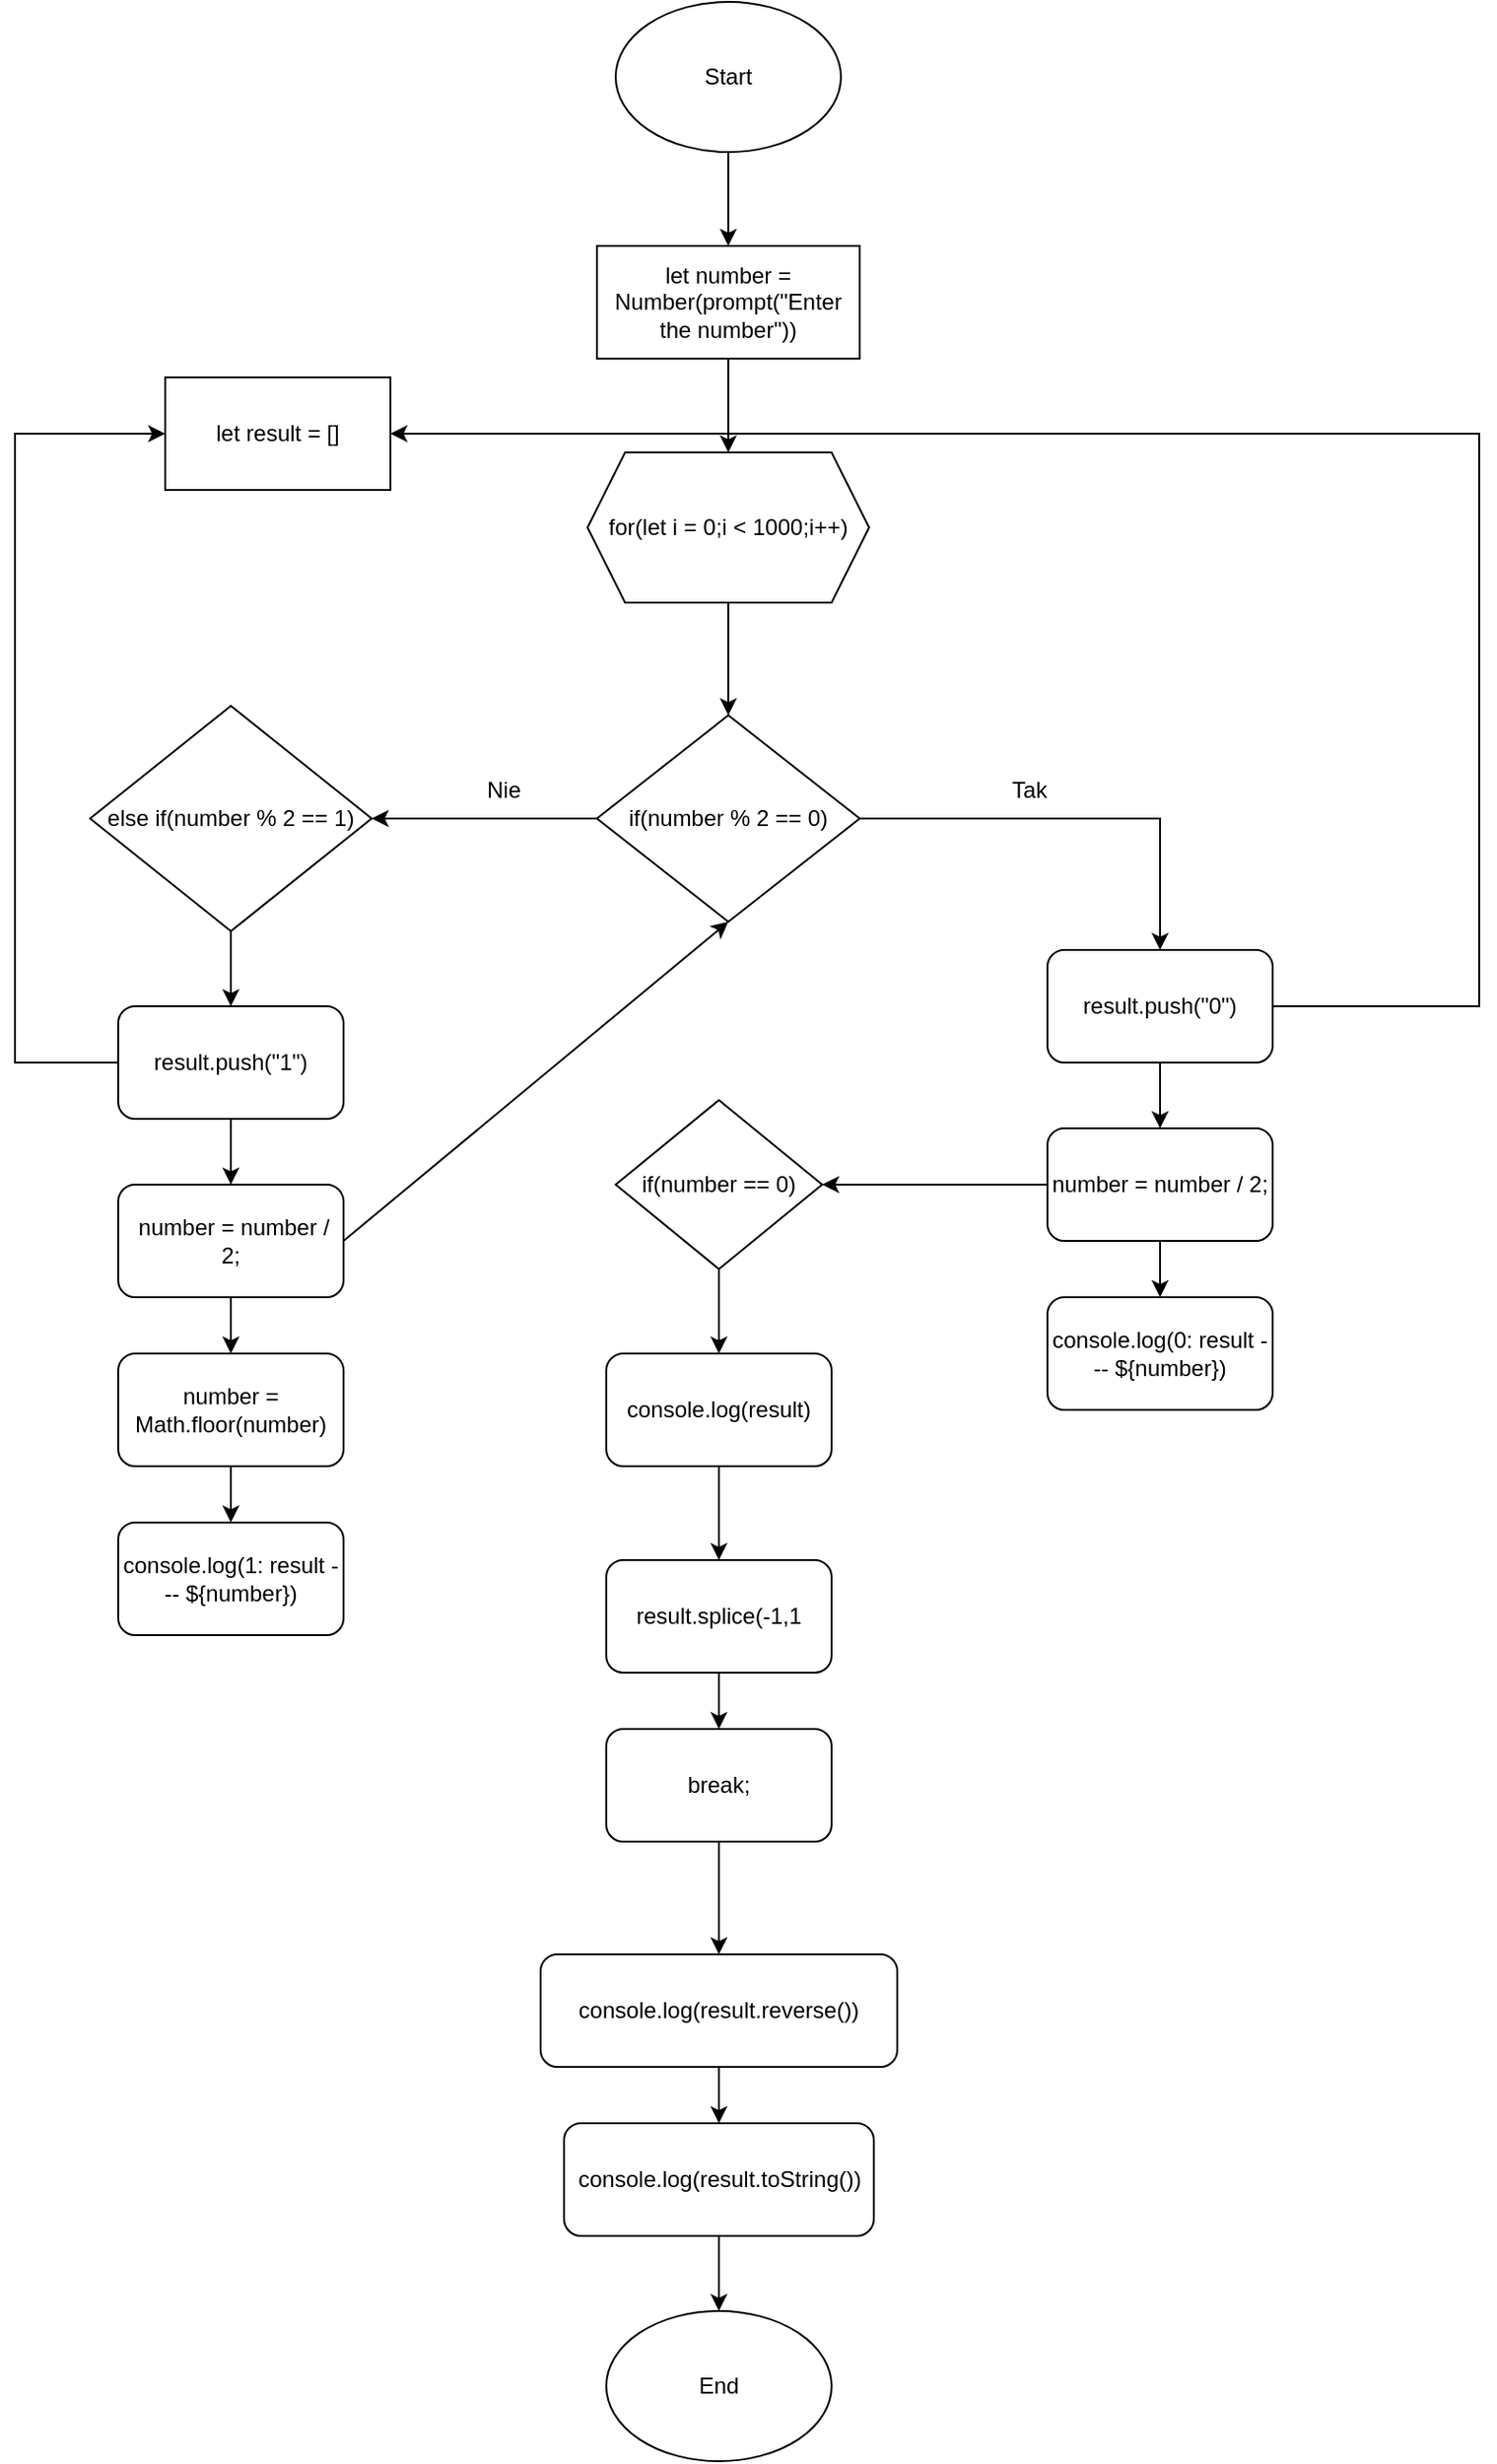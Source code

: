 <mxfile version="21.0.10" type="device"><diagram name="Страница 1" id="AditNojt7OMcmjd0ArQA"><mxGraphModel dx="1683" dy="917" grid="1" gridSize="10" guides="1" tooltips="1" connect="1" arrows="1" fold="1" page="1" pageScale="1" pageWidth="827" pageHeight="1169" math="0" shadow="0"><root><mxCell id="0"/><mxCell id="1" parent="0"/><mxCell id="AWAenI3JZbkFix13zL9x-1" value="Start&lt;br&gt;" style="ellipse;whiteSpace=wrap;html=1;" vertex="1" parent="1"><mxGeometry x="340" y="20" width="120" height="80" as="geometry"/></mxCell><mxCell id="AWAenI3JZbkFix13zL9x-2" value="let result = []" style="rounded=0;whiteSpace=wrap;html=1;" vertex="1" parent="1"><mxGeometry x="100" y="220" width="120" height="60" as="geometry"/></mxCell><mxCell id="AWAenI3JZbkFix13zL9x-3" value="let number = Number(prompt(&quot;Enter the number&quot;))" style="rounded=0;whiteSpace=wrap;html=1;" vertex="1" parent="1"><mxGeometry x="330" y="150" width="140" height="60" as="geometry"/></mxCell><mxCell id="AWAenI3JZbkFix13zL9x-4" value="" style="endArrow=classic;html=1;rounded=0;exitX=0.5;exitY=1;exitDx=0;exitDy=0;entryX=0.5;entryY=0;entryDx=0;entryDy=0;" edge="1" parent="1" source="AWAenI3JZbkFix13zL9x-1" target="AWAenI3JZbkFix13zL9x-3"><mxGeometry width="50" height="50" relative="1" as="geometry"><mxPoint x="390" y="300" as="sourcePoint"/><mxPoint x="440" y="250" as="targetPoint"/></mxGeometry></mxCell><mxCell id="AWAenI3JZbkFix13zL9x-5" value="for(let i = 0;i &amp;lt; 1000;i++)" style="shape=hexagon;perimeter=hexagonPerimeter2;whiteSpace=wrap;html=1;fixedSize=1;" vertex="1" parent="1"><mxGeometry x="325" y="260" width="150" height="80" as="geometry"/></mxCell><mxCell id="AWAenI3JZbkFix13zL9x-6" value="" style="endArrow=classic;html=1;rounded=0;exitX=0.5;exitY=1;exitDx=0;exitDy=0;entryX=0.5;entryY=0;entryDx=0;entryDy=0;" edge="1" parent="1" source="AWAenI3JZbkFix13zL9x-3" target="AWAenI3JZbkFix13zL9x-5"><mxGeometry width="50" height="50" relative="1" as="geometry"><mxPoint x="390" y="300" as="sourcePoint"/><mxPoint x="440" y="250" as="targetPoint"/></mxGeometry></mxCell><mxCell id="AWAenI3JZbkFix13zL9x-7" value="" style="endArrow=classic;html=1;rounded=0;exitX=0.5;exitY=1;exitDx=0;exitDy=0;" edge="1" parent="1" source="AWAenI3JZbkFix13zL9x-5" target="AWAenI3JZbkFix13zL9x-8"><mxGeometry width="50" height="50" relative="1" as="geometry"><mxPoint x="390" y="300" as="sourcePoint"/><mxPoint x="400" y="420" as="targetPoint"/></mxGeometry></mxCell><mxCell id="AWAenI3JZbkFix13zL9x-8" value="if(number % 2 == 0)" style="rhombus;whiteSpace=wrap;html=1;" vertex="1" parent="1"><mxGeometry x="330" y="400" width="140" height="110" as="geometry"/></mxCell><mxCell id="AWAenI3JZbkFix13zL9x-9" value="" style="endArrow=classic;html=1;rounded=0;exitX=0;exitY=0.5;exitDx=0;exitDy=0;entryX=1;entryY=0.5;entryDx=0;entryDy=0;" edge="1" parent="1" source="AWAenI3JZbkFix13zL9x-8" target="AWAenI3JZbkFix13zL9x-17"><mxGeometry width="50" height="50" relative="1" as="geometry"><mxPoint x="230" y="520" as="sourcePoint"/><mxPoint x="220" y="410" as="targetPoint"/></mxGeometry></mxCell><mxCell id="AWAenI3JZbkFix13zL9x-10" value="" style="endArrow=classic;html=1;rounded=0;exitX=1;exitY=0.5;exitDx=0;exitDy=0;" edge="1" parent="1" source="AWAenI3JZbkFix13zL9x-8" target="AWAenI3JZbkFix13zL9x-11"><mxGeometry width="50" height="50" relative="1" as="geometry"><mxPoint x="390" y="500" as="sourcePoint"/><mxPoint x="570" y="450" as="targetPoint"/><Array as="points"><mxPoint x="630" y="455"/></Array></mxGeometry></mxCell><mxCell id="AWAenI3JZbkFix13zL9x-11" value="result.push(&quot;0&quot;)" style="rounded=1;whiteSpace=wrap;html=1;" vertex="1" parent="1"><mxGeometry x="570" y="525" width="120" height="60" as="geometry"/></mxCell><mxCell id="AWAenI3JZbkFix13zL9x-12" value="number = number / 2;" style="rounded=1;whiteSpace=wrap;html=1;" vertex="1" parent="1"><mxGeometry x="570" y="620" width="120" height="60" as="geometry"/></mxCell><mxCell id="AWAenI3JZbkFix13zL9x-13" value="console.log(0: result --- ${number})" style="rounded=1;whiteSpace=wrap;html=1;" vertex="1" parent="1"><mxGeometry x="570" y="710" width="120" height="60" as="geometry"/></mxCell><mxCell id="AWAenI3JZbkFix13zL9x-14" value="" style="endArrow=classic;html=1;rounded=0;exitX=0.5;exitY=1;exitDx=0;exitDy=0;entryX=0.5;entryY=0;entryDx=0;entryDy=0;" edge="1" parent="1" source="AWAenI3JZbkFix13zL9x-11" target="AWAenI3JZbkFix13zL9x-12"><mxGeometry width="50" height="50" relative="1" as="geometry"><mxPoint x="390" y="700" as="sourcePoint"/><mxPoint x="440" y="650" as="targetPoint"/></mxGeometry></mxCell><mxCell id="AWAenI3JZbkFix13zL9x-15" value="" style="endArrow=classic;html=1;rounded=0;exitX=0.5;exitY=1;exitDx=0;exitDy=0;entryX=0.5;entryY=0;entryDx=0;entryDy=0;" edge="1" parent="1" source="AWAenI3JZbkFix13zL9x-12" target="AWAenI3JZbkFix13zL9x-13"><mxGeometry width="50" height="50" relative="1" as="geometry"><mxPoint x="390" y="700" as="sourcePoint"/><mxPoint x="440" y="650" as="targetPoint"/></mxGeometry></mxCell><mxCell id="AWAenI3JZbkFix13zL9x-16" value="Tak" style="text;html=1;align=center;verticalAlign=middle;resizable=0;points=[];autosize=1;strokeColor=none;fillColor=none;" vertex="1" parent="1"><mxGeometry x="540" y="425" width="40" height="30" as="geometry"/></mxCell><mxCell id="AWAenI3JZbkFix13zL9x-17" value="else if(number % 2 == 1)" style="rhombus;whiteSpace=wrap;html=1;" vertex="1" parent="1"><mxGeometry x="60" y="395" width="150" height="120" as="geometry"/></mxCell><mxCell id="AWAenI3JZbkFix13zL9x-18" value="Nie" style="text;html=1;align=center;verticalAlign=middle;resizable=0;points=[];autosize=1;strokeColor=none;fillColor=none;" vertex="1" parent="1"><mxGeometry x="260" y="425" width="40" height="30" as="geometry"/></mxCell><mxCell id="AWAenI3JZbkFix13zL9x-19" value="" style="endArrow=classic;html=1;rounded=0;exitX=0;exitY=0.5;exitDx=0;exitDy=0;" edge="1" parent="1" source="AWAenI3JZbkFix13zL9x-12" target="AWAenI3JZbkFix13zL9x-20"><mxGeometry width="50" height="50" relative="1" as="geometry"><mxPoint x="390" y="600" as="sourcePoint"/><mxPoint x="440" y="650" as="targetPoint"/></mxGeometry></mxCell><mxCell id="AWAenI3JZbkFix13zL9x-20" value="if(number == 0)" style="rhombus;whiteSpace=wrap;html=1;" vertex="1" parent="1"><mxGeometry x="340" y="605" width="110" height="90" as="geometry"/></mxCell><mxCell id="AWAenI3JZbkFix13zL9x-21" value="" style="endArrow=classic;html=1;rounded=0;exitX=0.5;exitY=1;exitDx=0;exitDy=0;" edge="1" parent="1" source="AWAenI3JZbkFix13zL9x-20"><mxGeometry width="50" height="50" relative="1" as="geometry"><mxPoint x="390" y="800" as="sourcePoint"/><mxPoint x="395" y="740" as="targetPoint"/></mxGeometry></mxCell><mxCell id="AWAenI3JZbkFix13zL9x-22" value="" style="endArrow=classic;html=1;rounded=0;exitX=0.5;exitY=1;exitDx=0;exitDy=0;" edge="1" parent="1" source="AWAenI3JZbkFix13zL9x-23"><mxGeometry width="50" height="50" relative="1" as="geometry"><mxPoint x="400" y="840" as="sourcePoint"/><mxPoint x="395" y="850" as="targetPoint"/></mxGeometry></mxCell><mxCell id="AWAenI3JZbkFix13zL9x-23" value="console.log(result)" style="rounded=1;whiteSpace=wrap;html=1;" vertex="1" parent="1"><mxGeometry x="335" y="740" width="120" height="60" as="geometry"/></mxCell><mxCell id="AWAenI3JZbkFix13zL9x-24" value="result.splice(-1,1" style="rounded=1;whiteSpace=wrap;html=1;" vertex="1" parent="1"><mxGeometry x="335" y="850" width="120" height="60" as="geometry"/></mxCell><mxCell id="AWAenI3JZbkFix13zL9x-25" value="break;" style="rounded=1;whiteSpace=wrap;html=1;" vertex="1" parent="1"><mxGeometry x="335" y="940" width="120" height="60" as="geometry"/></mxCell><mxCell id="AWAenI3JZbkFix13zL9x-26" value="" style="endArrow=classic;html=1;rounded=0;exitX=0.5;exitY=1;exitDx=0;exitDy=0;" edge="1" parent="1" source="AWAenI3JZbkFix13zL9x-24" target="AWAenI3JZbkFix13zL9x-25"><mxGeometry width="50" height="50" relative="1" as="geometry"><mxPoint x="390" y="900" as="sourcePoint"/><mxPoint x="440" y="850" as="targetPoint"/></mxGeometry></mxCell><mxCell id="AWAenI3JZbkFix13zL9x-27" value="" style="endArrow=classic;html=1;rounded=0;exitX=0.5;exitY=1;exitDx=0;exitDy=0;" edge="1" parent="1" source="AWAenI3JZbkFix13zL9x-25"><mxGeometry width="50" height="50" relative="1" as="geometry"><mxPoint x="400" y="1030" as="sourcePoint"/><mxPoint x="395" y="1060" as="targetPoint"/></mxGeometry></mxCell><mxCell id="AWAenI3JZbkFix13zL9x-28" value="End" style="ellipse;whiteSpace=wrap;html=1;" vertex="1" parent="1"><mxGeometry x="335" y="1250" width="120" height="80" as="geometry"/></mxCell><mxCell id="AWAenI3JZbkFix13zL9x-29" value="console.log(result.reverse())" style="rounded=1;whiteSpace=wrap;html=1;" vertex="1" parent="1"><mxGeometry x="300" y="1060" width="190" height="60" as="geometry"/></mxCell><mxCell id="AWAenI3JZbkFix13zL9x-30" value="console.log(result.toString())" style="rounded=1;whiteSpace=wrap;html=1;" vertex="1" parent="1"><mxGeometry x="312.5" y="1150" width="165" height="60" as="geometry"/></mxCell><mxCell id="AWAenI3JZbkFix13zL9x-31" value="" style="endArrow=classic;html=1;rounded=0;exitX=0.5;exitY=1;exitDx=0;exitDy=0;entryX=0.5;entryY=0;entryDx=0;entryDy=0;" edge="1" parent="1" source="AWAenI3JZbkFix13zL9x-29" target="AWAenI3JZbkFix13zL9x-30"><mxGeometry width="50" height="50" relative="1" as="geometry"><mxPoint x="390" y="1300" as="sourcePoint"/><mxPoint x="440" y="1250" as="targetPoint"/></mxGeometry></mxCell><mxCell id="AWAenI3JZbkFix13zL9x-32" value="" style="endArrow=classic;html=1;rounded=0;exitX=0.5;exitY=1;exitDx=0;exitDy=0;entryX=0.5;entryY=0;entryDx=0;entryDy=0;" edge="1" parent="1" source="AWAenI3JZbkFix13zL9x-30" target="AWAenI3JZbkFix13zL9x-28"><mxGeometry width="50" height="50" relative="1" as="geometry"><mxPoint x="390" y="1300" as="sourcePoint"/><mxPoint x="440" y="1250" as="targetPoint"/></mxGeometry></mxCell><mxCell id="AWAenI3JZbkFix13zL9x-33" value="result.push(&quot;1&quot;)" style="rounded=1;whiteSpace=wrap;html=1;" vertex="1" parent="1"><mxGeometry x="75" y="555" width="120" height="60" as="geometry"/></mxCell><mxCell id="AWAenI3JZbkFix13zL9x-34" value="&amp;nbsp;number = number / 2;" style="rounded=1;whiteSpace=wrap;html=1;" vertex="1" parent="1"><mxGeometry x="75" y="650" width="120" height="60" as="geometry"/></mxCell><mxCell id="AWAenI3JZbkFix13zL9x-35" value="number = Math.floor(number)" style="rounded=1;whiteSpace=wrap;html=1;" vertex="1" parent="1"><mxGeometry x="75" y="740" width="120" height="60" as="geometry"/></mxCell><mxCell id="AWAenI3JZbkFix13zL9x-36" value="console.log(1: result --- ${number})" style="rounded=1;whiteSpace=wrap;html=1;" vertex="1" parent="1"><mxGeometry x="75" y="830" width="120" height="60" as="geometry"/></mxCell><mxCell id="AWAenI3JZbkFix13zL9x-37" value="" style="endArrow=classic;html=1;rounded=0;exitX=0;exitY=0.5;exitDx=0;exitDy=0;entryX=0;entryY=0.5;entryDx=0;entryDy=0;" edge="1" parent="1" source="AWAenI3JZbkFix13zL9x-33" target="AWAenI3JZbkFix13zL9x-2"><mxGeometry width="50" height="50" relative="1" as="geometry"><mxPoint x="390" y="500" as="sourcePoint"/><mxPoint x="440" y="450" as="targetPoint"/><Array as="points"><mxPoint x="20" y="585"/><mxPoint x="20" y="500"/><mxPoint x="20" y="390"/><mxPoint x="20" y="250"/></Array></mxGeometry></mxCell><mxCell id="AWAenI3JZbkFix13zL9x-38" value="" style="endArrow=classic;html=1;rounded=0;exitX=1;exitY=0.5;exitDx=0;exitDy=0;entryX=1;entryY=0.5;entryDx=0;entryDy=0;" edge="1" parent="1" source="AWAenI3JZbkFix13zL9x-11" target="AWAenI3JZbkFix13zL9x-2"><mxGeometry width="50" height="50" relative="1" as="geometry"><mxPoint x="390" y="400" as="sourcePoint"/><mxPoint x="440" y="350" as="targetPoint"/><Array as="points"><mxPoint x="800" y="555"/><mxPoint x="800" y="250"/></Array></mxGeometry></mxCell><mxCell id="AWAenI3JZbkFix13zL9x-39" value="" style="endArrow=classic;html=1;rounded=0;exitX=0.5;exitY=1;exitDx=0;exitDy=0;entryX=0.5;entryY=0;entryDx=0;entryDy=0;" edge="1" parent="1" source="AWAenI3JZbkFix13zL9x-17" target="AWAenI3JZbkFix13zL9x-33"><mxGeometry width="50" height="50" relative="1" as="geometry"><mxPoint x="390" y="500" as="sourcePoint"/><mxPoint x="440" y="450" as="targetPoint"/></mxGeometry></mxCell><mxCell id="AWAenI3JZbkFix13zL9x-40" value="" style="endArrow=classic;html=1;rounded=0;exitX=0.5;exitY=1;exitDx=0;exitDy=0;entryX=0.5;entryY=0;entryDx=0;entryDy=0;" edge="1" parent="1" source="AWAenI3JZbkFix13zL9x-33" target="AWAenI3JZbkFix13zL9x-34"><mxGeometry width="50" height="50" relative="1" as="geometry"><mxPoint x="390" y="500" as="sourcePoint"/><mxPoint x="440" y="450" as="targetPoint"/></mxGeometry></mxCell><mxCell id="AWAenI3JZbkFix13zL9x-41" value="" style="endArrow=classic;html=1;rounded=0;exitX=0.5;exitY=1;exitDx=0;exitDy=0;entryX=0.5;entryY=0;entryDx=0;entryDy=0;" edge="1" parent="1" source="AWAenI3JZbkFix13zL9x-34" target="AWAenI3JZbkFix13zL9x-35"><mxGeometry width="50" height="50" relative="1" as="geometry"><mxPoint x="390" y="500" as="sourcePoint"/><mxPoint x="440" y="450" as="targetPoint"/></mxGeometry></mxCell><mxCell id="AWAenI3JZbkFix13zL9x-42" value="" style="endArrow=classic;html=1;rounded=0;exitX=0.5;exitY=1;exitDx=0;exitDy=0;entryX=0.5;entryY=0;entryDx=0;entryDy=0;" edge="1" parent="1" source="AWAenI3JZbkFix13zL9x-35" target="AWAenI3JZbkFix13zL9x-36"><mxGeometry width="50" height="50" relative="1" as="geometry"><mxPoint x="390" y="600" as="sourcePoint"/><mxPoint x="440" y="550" as="targetPoint"/></mxGeometry></mxCell><mxCell id="AWAenI3JZbkFix13zL9x-44" value="" style="endArrow=classic;html=1;rounded=0;exitX=1;exitY=0.5;exitDx=0;exitDy=0;entryX=0.5;entryY=1;entryDx=0;entryDy=0;" edge="1" parent="1" source="AWAenI3JZbkFix13zL9x-34" target="AWAenI3JZbkFix13zL9x-8"><mxGeometry width="50" height="50" relative="1" as="geometry"><mxPoint x="390" y="700" as="sourcePoint"/><mxPoint x="440" y="650" as="targetPoint"/></mxGeometry></mxCell></root></mxGraphModel></diagram></mxfile>